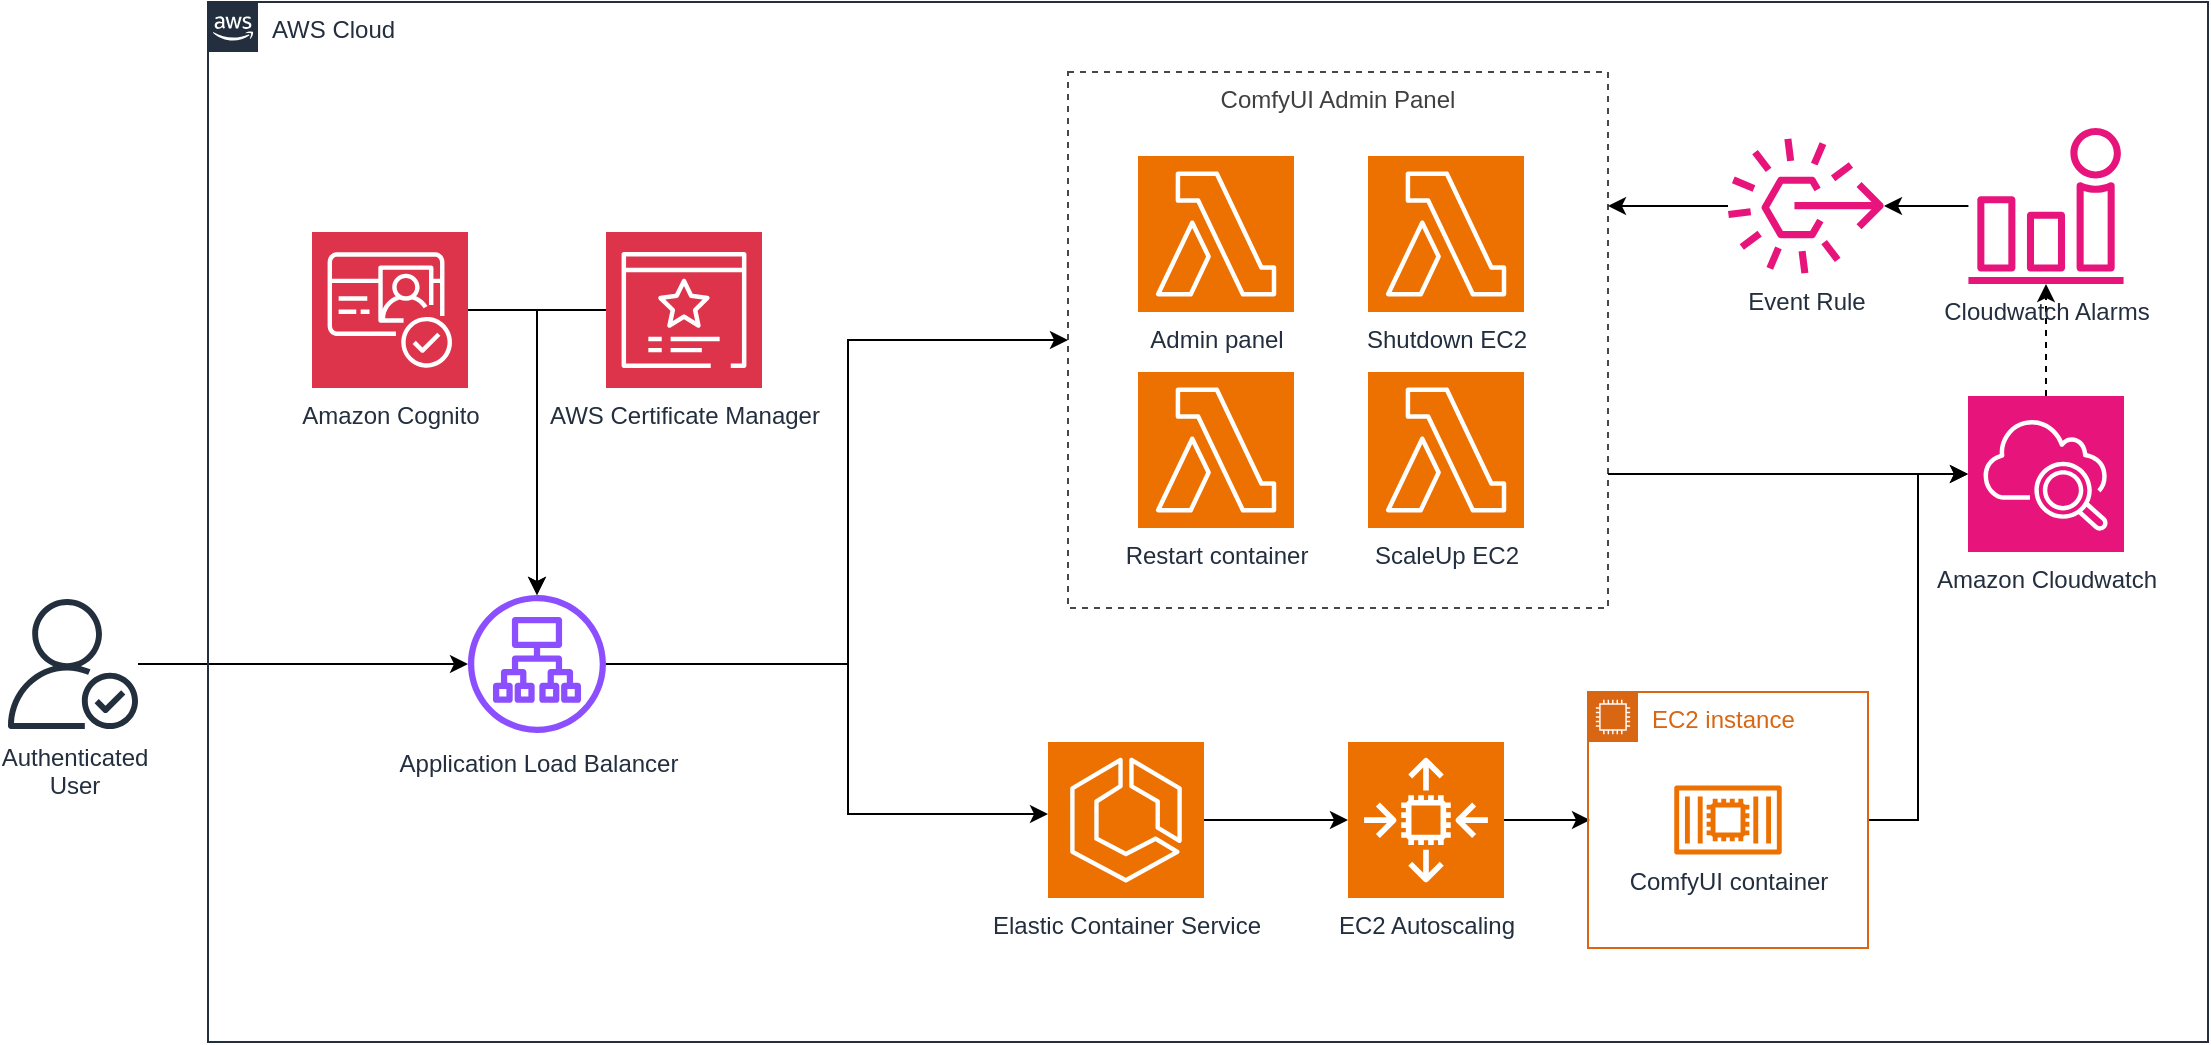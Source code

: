 <mxfile version="23.1.5" type="device">
  <diagram name="Page-1" id="ht668-ByR8-m8cAWYHjP">
    <mxGraphModel dx="1686" dy="1839" grid="0" gridSize="10" guides="1" tooltips="1" connect="1" arrows="1" fold="1" page="1" pageScale="1" pageWidth="1169" pageHeight="827" math="0" shadow="0">
      <root>
        <mxCell id="0" />
        <mxCell id="1" parent="0" />
        <mxCell id="_lA7c4IzKAoyL8VmYBdA-26" value="ComfyUI Admin Panel" style="whiteSpace=wrap;html=1;aspect=fixed;verticalAlign=top;fillColor=none;strokeColor=#464749;dashed=1;fontStyle=0;fontColor=#404040;" parent="1" vertex="1">
          <mxGeometry x="561" y="-645" width="270" height="268" as="geometry" />
        </mxCell>
        <mxCell id="_lA7c4IzKAoyL8VmYBdA-20" value="" style="edgeStyle=orthogonalEdgeStyle;rounded=0;orthogonalLoop=1;jettySize=auto;html=1;" parent="1" source="_lA7c4IzKAoyL8VmYBdA-1" target="_lA7c4IzKAoyL8VmYBdA-2" edge="1">
          <mxGeometry relative="1" as="geometry" />
        </mxCell>
        <mxCell id="_lA7c4IzKAoyL8VmYBdA-1" value="Elastic Container Service" style="sketch=0;points=[[0,0,0],[0.25,0,0],[0.5,0,0],[0.75,0,0],[1,0,0],[0,1,0],[0.25,1,0],[0.5,1,0],[0.75,1,0],[1,1,0],[0,0.25,0],[0,0.5,0],[0,0.75,0],[1,0.25,0],[1,0.5,0],[1,0.75,0]];outlineConnect=0;fontColor=#232F3E;fillColor=#ED7100;strokeColor=#ffffff;dashed=0;verticalLabelPosition=bottom;verticalAlign=top;align=center;html=1;fontSize=12;fontStyle=0;aspect=fixed;shape=mxgraph.aws4.resourceIcon;resIcon=mxgraph.aws4.ecs;" parent="1" vertex="1">
          <mxGeometry x="551" y="-310" width="78" height="78" as="geometry" />
        </mxCell>
        <mxCell id="_lA7c4IzKAoyL8VmYBdA-21" value="" style="edgeStyle=orthogonalEdgeStyle;rounded=0;orthogonalLoop=1;jettySize=auto;html=1;" parent="1" source="_lA7c4IzKAoyL8VmYBdA-2" edge="1">
          <mxGeometry relative="1" as="geometry">
            <mxPoint x="822" y="-271" as="targetPoint" />
          </mxGeometry>
        </mxCell>
        <mxCell id="_lA7c4IzKAoyL8VmYBdA-2" value="EC2 Autoscaling" style="sketch=0;points=[[0,0,0],[0.25,0,0],[0.5,0,0],[0.75,0,0],[1,0,0],[0,1,0],[0.25,1,0],[0.5,1,0],[0.75,1,0],[1,1,0],[0,0.25,0],[0,0.5,0],[0,0.75,0],[1,0.25,0],[1,0.5,0],[1,0.75,0]];outlineConnect=0;fontColor=#232F3E;fillColor=#ED7100;strokeColor=#ffffff;dashed=0;verticalLabelPosition=bottom;verticalAlign=top;align=center;html=1;fontSize=12;fontStyle=0;aspect=fixed;shape=mxgraph.aws4.resourceIcon;resIcon=mxgraph.aws4.auto_scaling2;" parent="1" vertex="1">
          <mxGeometry x="701" y="-310" width="78" height="78" as="geometry" />
        </mxCell>
        <mxCell id="_lA7c4IzKAoyL8VmYBdA-27" style="edgeStyle=orthogonalEdgeStyle;rounded=0;orthogonalLoop=1;jettySize=auto;html=1;entryX=0;entryY=0.5;entryDx=0;entryDy=0;entryPerimeter=0;jumpSize=0;" parent="1" source="_lA7c4IzKAoyL8VmYBdA-4" target="_lA7c4IzKAoyL8VmYBdA-22" edge="1">
          <mxGeometry relative="1" as="geometry" />
        </mxCell>
        <mxCell id="_lA7c4IzKAoyL8VmYBdA-4" value="EC2 instance " style="points=[[0,0],[0.25,0],[0.5,0],[0.75,0],[1,0],[1,0.25],[1,0.5],[1,0.75],[1,1],[0.75,1],[0.5,1],[0.25,1],[0,1],[0,0.75],[0,0.5],[0,0.25]];outlineConnect=0;gradientColor=none;html=1;whiteSpace=wrap;fontSize=12;fontStyle=0;container=1;pointerEvents=0;collapsible=0;recursiveResize=0;shape=mxgraph.aws4.group;grIcon=mxgraph.aws4.group_ec2_instance_contents;strokeColor=#D86613;fillColor=none;verticalAlign=top;align=left;spacingLeft=30;fontColor=#D86613;dashed=0;" parent="1" vertex="1">
          <mxGeometry x="821" y="-335" width="140" height="128" as="geometry" />
        </mxCell>
        <mxCell id="_lA7c4IzKAoyL8VmYBdA-3" value="ComfyUI container" style="outlineConnect=0;dashed=0;verticalLabelPosition=bottom;verticalAlign=top;align=center;html=1;shape=mxgraph.aws4.container_2;fillColor=#ED7100;gradientColor=none;sketch=0;fontColor=#232F3E;strokeColor=none;fontStyle=0;aspect=fixed;pointerEvents=1;" parent="_lA7c4IzKAoyL8VmYBdA-4" vertex="1">
          <mxGeometry x="40" y="46.75" width="60" height="34.5" as="geometry" />
        </mxCell>
        <mxCell id="_lA7c4IzKAoyL8VmYBdA-14" style="edgeStyle=orthogonalEdgeStyle;rounded=0;orthogonalLoop=1;jettySize=auto;html=1;" parent="1" source="_lA7c4IzKAoyL8VmYBdA-5" target="_lA7c4IzKAoyL8VmYBdA-1" edge="1">
          <mxGeometry relative="1" as="geometry">
            <mxPoint x="531" y="-255" as="targetPoint" />
            <Array as="points">
              <mxPoint x="451" y="-349" />
              <mxPoint x="451" y="-274" />
            </Array>
          </mxGeometry>
        </mxCell>
        <mxCell id="_lA7c4IzKAoyL8VmYBdA-16" style="edgeStyle=orthogonalEdgeStyle;rounded=0;orthogonalLoop=1;jettySize=auto;html=1;entryX=0;entryY=0.5;entryDx=0;entryDy=0;" parent="1" source="_lA7c4IzKAoyL8VmYBdA-5" target="_lA7c4IzKAoyL8VmYBdA-26" edge="1">
          <mxGeometry relative="1" as="geometry">
            <Array as="points">
              <mxPoint x="451" y="-349" />
              <mxPoint x="451" y="-511" />
            </Array>
          </mxGeometry>
        </mxCell>
        <mxCell id="_lA7c4IzKAoyL8VmYBdA-5" value="Application Load Balancer" style="outlineConnect=0;dashed=0;verticalLabelPosition=bottom;verticalAlign=top;align=center;html=1;shape=mxgraph.aws4.application_load_balancer;fillColor=#8C4FFF;gradientColor=none;sketch=0;fontColor=#232F3E;strokeColor=none;fontStyle=0;aspect=fixed;pointerEvents=1;" parent="1" vertex="1">
          <mxGeometry x="261" y="-385" width="69" height="72" as="geometry" />
        </mxCell>
        <mxCell id="_lA7c4IzKAoyL8VmYBdA-12" value="" style="edgeStyle=orthogonalEdgeStyle;rounded=0;orthogonalLoop=1;jettySize=auto;html=1;exitX=1;exitY=0.5;exitDx=0;exitDy=0;exitPerimeter=0;" parent="1" source="_lA7c4IzKAoyL8VmYBdA-6" target="_lA7c4IzKAoyL8VmYBdA-5" edge="1">
          <mxGeometry relative="1" as="geometry" />
        </mxCell>
        <mxCell id="_lA7c4IzKAoyL8VmYBdA-13" value="" style="edgeStyle=orthogonalEdgeStyle;rounded=0;orthogonalLoop=1;jettySize=auto;html=1;exitX=0;exitY=0.5;exitDx=0;exitDy=0;exitPerimeter=0;" parent="1" source="_lA7c4IzKAoyL8VmYBdA-7" target="_lA7c4IzKAoyL8VmYBdA-5" edge="1">
          <mxGeometry relative="1" as="geometry" />
        </mxCell>
        <mxCell id="_lA7c4IzKAoyL8VmYBdA-11" value="" style="edgeStyle=orthogonalEdgeStyle;rounded=0;orthogonalLoop=1;jettySize=auto;html=1;" parent="1" source="_lA7c4IzKAoyL8VmYBdA-8" target="_lA7c4IzKAoyL8VmYBdA-5" edge="1">
          <mxGeometry relative="1" as="geometry" />
        </mxCell>
        <mxCell id="_lA7c4IzKAoyL8VmYBdA-8" value="Authenticated&lt;br&gt;User" style="sketch=0;outlineConnect=0;fontColor=#232F3E;gradientColor=none;fillColor=#232F3D;strokeColor=none;dashed=0;verticalLabelPosition=bottom;verticalAlign=top;align=center;html=1;fontSize=12;fontStyle=0;aspect=fixed;pointerEvents=1;shape=mxgraph.aws4.authenticated_user;" parent="1" vertex="1">
          <mxGeometry x="31" y="-381.5" width="65" height="65" as="geometry" />
        </mxCell>
        <mxCell id="_lA7c4IzKAoyL8VmYBdA-15" value="Admin panel" style="sketch=0;outlineConnect=0;fontColor=#232F3E;fillColor=#ED7100;strokeColor=#ffffff;dashed=0;verticalLabelPosition=bottom;verticalAlign=top;align=center;html=1;fontSize=12;fontStyle=0;aspect=fixed;shape=mxgraph.aws4.resourceIcon;resIcon=mxgraph.aws4.lambda;points=[[0,0,0],[0.25,0,0],[0.5,0,0],[0.75,0,0],[1,0,0],[0,1,0],[0.25,1,0],[0.5,1,0],[0.75,1,0],[1,1,0],[0,0.25,0],[0,0.5,0],[0,0.75,0],[1,0.25,0],[1,0.5,0],[1,0.75,0]];" parent="1" vertex="1">
          <mxGeometry x="596" y="-603" width="78" height="78" as="geometry" />
        </mxCell>
        <mxCell id="_lA7c4IzKAoyL8VmYBdA-17" value="Restart container" style="sketch=0;outlineConnect=0;fontColor=#232F3E;fillColor=#ED7100;strokeColor=#ffffff;dashed=0;verticalLabelPosition=bottom;verticalAlign=top;align=center;html=1;fontSize=12;fontStyle=0;aspect=fixed;shape=mxgraph.aws4.resourceIcon;resIcon=mxgraph.aws4.lambda;points=[[0,0,0],[0.25,0,0],[0.5,0,0],[0.75,0,0],[1,0,0],[0,1,0],[0.25,1,0],[0.5,1,0],[0.75,1,0],[1,1,0],[0,0.25,0],[0,0.5,0],[0,0.75,0],[1,0.25,0],[1,0.5,0],[1,0.75,0]];" parent="1" vertex="1">
          <mxGeometry x="596" y="-495" width="78" height="78" as="geometry" />
        </mxCell>
        <mxCell id="_lA7c4IzKAoyL8VmYBdA-18" value="Shutdown EC2" style="sketch=0;outlineConnect=0;fontColor=#232F3E;fillColor=#ED7100;strokeColor=#ffffff;dashed=0;verticalLabelPosition=bottom;verticalAlign=top;align=center;html=1;fontSize=12;fontStyle=0;aspect=fixed;shape=mxgraph.aws4.resourceIcon;resIcon=mxgraph.aws4.lambda;points=[[0,0,0],[0.25,0,0],[0.5,0,0],[0.75,0,0],[1,0,0],[0,1,0],[0.25,1,0],[0.5,1,0],[0.75,1,0],[1,1,0],[0,0.25,0],[0,0.5,0],[0,0.75,0],[1,0.25,0],[1,0.5,0],[1,0.75,0]];" parent="1" vertex="1">
          <mxGeometry x="711" y="-603" width="78" height="78" as="geometry" />
        </mxCell>
        <mxCell id="_lA7c4IzKAoyL8VmYBdA-19" value="ScaleUp EC2" style="sketch=0;outlineConnect=0;fontColor=#232F3E;fillColor=#ED7100;strokeColor=#ffffff;dashed=0;verticalLabelPosition=bottom;verticalAlign=top;align=center;html=1;fontSize=12;fontStyle=0;aspect=fixed;shape=mxgraph.aws4.resourceIcon;resIcon=mxgraph.aws4.lambda;points=[[0,0,0],[0.25,0,0],[0.5,0,0],[0.75,0,0],[1,0,0],[0,1,0],[0.25,1,0],[0.5,1,0],[0.75,1,0],[1,1,0],[0,0.25,0],[0,0.5,0],[0,0.75,0],[1,0.25,0],[1,0.5,0],[1,0.75,0]];" parent="1" vertex="1">
          <mxGeometry x="711" y="-495" width="78" height="78" as="geometry" />
        </mxCell>
        <mxCell id="_lA7c4IzKAoyL8VmYBdA-24" value="" style="edgeStyle=orthogonalEdgeStyle;rounded=0;orthogonalLoop=1;jettySize=auto;html=1;endArrow=classic;endFill=1;dashed=1;" parent="1" source="_lA7c4IzKAoyL8VmYBdA-22" target="_lA7c4IzKAoyL8VmYBdA-23" edge="1">
          <mxGeometry relative="1" as="geometry" />
        </mxCell>
        <mxCell id="_lA7c4IzKAoyL8VmYBdA-22" value="Amazon Cloudwatch" style="sketch=0;points=[[0,0,0],[0.25,0,0],[0.5,0,0],[0.75,0,0],[1,0,0],[0,1,0],[0.25,1,0],[0.5,1,0],[0.75,1,0],[1,1,0],[0,0.25,0],[0,0.5,0],[0,0.75,0],[1,0.25,0],[1,0.5,0],[1,0.75,0]];points=[[0,0,0],[0.25,0,0],[0.5,0,0],[0.75,0,0],[1,0,0],[0,1,0],[0.25,1,0],[0.5,1,0],[0.75,1,0],[1,1,0],[0,0.25,0],[0,0.5,0],[0,0.75,0],[1,0.25,0],[1,0.5,0],[1,0.75,0]];outlineConnect=0;fontColor=#232F3E;fillColor=#E7157B;strokeColor=#ffffff;dashed=0;verticalLabelPosition=bottom;verticalAlign=top;align=center;html=1;fontSize=12;fontStyle=0;aspect=fixed;shape=mxgraph.aws4.resourceIcon;resIcon=mxgraph.aws4.cloudwatch_2;" parent="1" vertex="1">
          <mxGeometry x="1011" y="-483" width="78" height="78" as="geometry" />
        </mxCell>
        <mxCell id="0u2oyd0TBL4DUJt1gTOr-2" style="edgeStyle=orthogonalEdgeStyle;rounded=0;orthogonalLoop=1;jettySize=auto;html=1;" parent="1" source="_lA7c4IzKAoyL8VmYBdA-23" target="0u2oyd0TBL4DUJt1gTOr-1" edge="1">
          <mxGeometry relative="1" as="geometry">
            <Array as="points">
              <mxPoint x="1041" y="-599" />
              <mxPoint x="1041" y="-599" />
            </Array>
          </mxGeometry>
        </mxCell>
        <mxCell id="_lA7c4IzKAoyL8VmYBdA-23" value="Cloudwatch Alarms" style="sketch=0;outlineConnect=0;fontColor=#232F3E;gradientColor=none;fillColor=#E7157B;strokeColor=none;dashed=0;verticalLabelPosition=bottom;verticalAlign=top;align=center;html=1;fontSize=12;fontStyle=0;aspect=fixed;pointerEvents=1;shape=mxgraph.aws4.alarm;labelBackgroundColor=none;spacingTop=0;" parent="1" vertex="1">
          <mxGeometry x="1011" y="-617" width="78" height="78" as="geometry" />
        </mxCell>
        <mxCell id="0u2oyd0TBL4DUJt1gTOr-4" style="rounded=0;orthogonalLoop=1;jettySize=auto;html=1;entryX=1;entryY=0.25;entryDx=0;entryDy=0;" parent="1" source="0u2oyd0TBL4DUJt1gTOr-1" target="_lA7c4IzKAoyL8VmYBdA-26" edge="1">
          <mxGeometry relative="1" as="geometry" />
        </mxCell>
        <mxCell id="0u2oyd0TBL4DUJt1gTOr-1" value="Event Rule" style="sketch=0;outlineConnect=0;fontColor=#232F3E;gradientColor=none;fillColor=#E7157B;strokeColor=none;dashed=0;verticalLabelPosition=bottom;verticalAlign=top;align=center;html=1;fontSize=12;fontStyle=0;aspect=fixed;pointerEvents=1;shape=mxgraph.aws4.rule_3;" parent="1" vertex="1">
          <mxGeometry x="891" y="-612" width="78" height="68" as="geometry" />
        </mxCell>
        <mxCell id="0u2oyd0TBL4DUJt1gTOr-7" value="AWS Cloud" style="points=[[0,0],[0.25,0],[0.5,0],[0.75,0],[1,0],[1,0.25],[1,0.5],[1,0.75],[1,1],[0.75,1],[0.5,1],[0.25,1],[0,1],[0,0.75],[0,0.5],[0,0.25]];outlineConnect=0;gradientColor=none;html=1;whiteSpace=wrap;fontSize=12;fontStyle=0;container=0;pointerEvents=0;collapsible=0;recursiveResize=0;shape=mxgraph.aws4.group;grIcon=mxgraph.aws4.group_aws_cloud_alt;strokeColor=#232F3E;fillColor=none;verticalAlign=top;align=left;spacingLeft=30;fontColor=#232F3E;dashed=0;" parent="1" vertex="1">
          <mxGeometry x="131" y="-680" width="1000" height="520" as="geometry" />
        </mxCell>
        <mxCell id="_lA7c4IzKAoyL8VmYBdA-6" value="Amazon Cognito" style="sketch=0;points=[[0,0,0],[0.25,0,0],[0.5,0,0],[0.75,0,0],[1,0,0],[0,1,0],[0.25,1,0],[0.5,1,0],[0.75,1,0],[1,1,0],[0,0.25,0],[0,0.5,0],[0,0.75,0],[1,0.25,0],[1,0.5,0],[1,0.75,0]];outlineConnect=0;fontColor=#232F3E;fillColor=#DD344C;strokeColor=#ffffff;dashed=0;verticalLabelPosition=bottom;verticalAlign=top;align=center;html=1;fontSize=12;fontStyle=0;aspect=fixed;shape=mxgraph.aws4.resourceIcon;resIcon=mxgraph.aws4.cognito;" parent="1" vertex="1">
          <mxGeometry x="183" y="-565" width="78" height="78" as="geometry" />
        </mxCell>
        <mxCell id="_lA7c4IzKAoyL8VmYBdA-7" value="AWS Certificate Manager" style="sketch=0;points=[[0,0,0],[0.25,0,0],[0.5,0,0],[0.75,0,0],[1,0,0],[0,1,0],[0.25,1,0],[0.5,1,0],[0.75,1,0],[1,1,0],[0,0.25,0],[0,0.5,0],[0,0.75,0],[1,0.25,0],[1,0.5,0],[1,0.75,0]];outlineConnect=0;fontColor=#232F3E;fillColor=#DD344C;strokeColor=#ffffff;dashed=0;verticalLabelPosition=bottom;verticalAlign=top;align=center;html=1;fontSize=12;fontStyle=0;aspect=fixed;shape=mxgraph.aws4.resourceIcon;resIcon=mxgraph.aws4.certificate_manager_3;" parent="1" vertex="1">
          <mxGeometry x="330" y="-565" width="78" height="78" as="geometry" />
        </mxCell>
        <mxCell id="9bOVUWf1RgmmtaJf45Dk-3" style="edgeStyle=orthogonalEdgeStyle;rounded=0;orthogonalLoop=1;jettySize=auto;html=1;exitX=1;exitY=0.75;exitDx=0;exitDy=0;entryX=0;entryY=0.5;entryDx=0;entryDy=0;entryPerimeter=0;" edge="1" parent="1" source="_lA7c4IzKAoyL8VmYBdA-26" target="_lA7c4IzKAoyL8VmYBdA-22">
          <mxGeometry relative="1" as="geometry" />
        </mxCell>
      </root>
    </mxGraphModel>
  </diagram>
</mxfile>
